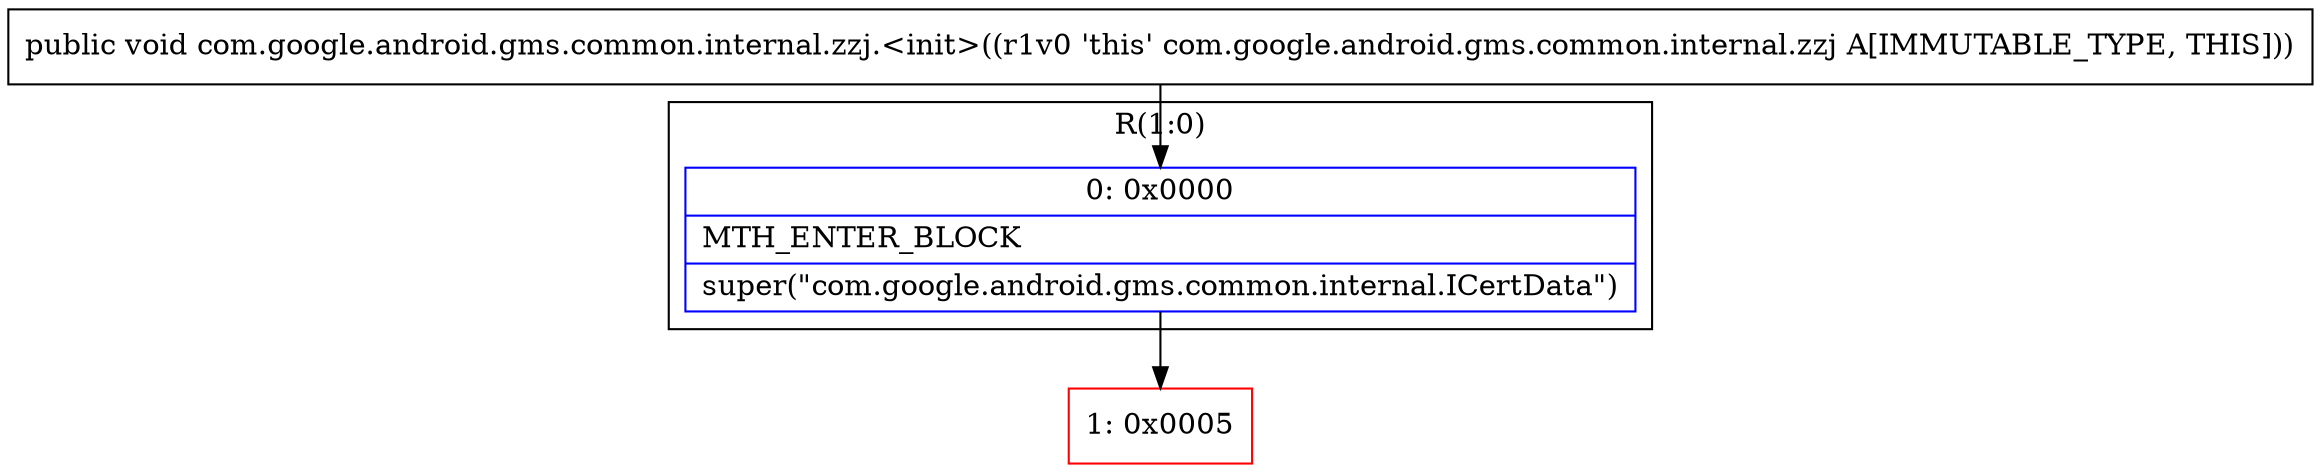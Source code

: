 digraph "CFG forcom.google.android.gms.common.internal.zzj.\<init\>()V" {
subgraph cluster_Region_1550036724 {
label = "R(1:0)";
node [shape=record,color=blue];
Node_0 [shape=record,label="{0\:\ 0x0000|MTH_ENTER_BLOCK\l|super(\"com.google.android.gms.common.internal.ICertData\")\l}"];
}
Node_1 [shape=record,color=red,label="{1\:\ 0x0005}"];
MethodNode[shape=record,label="{public void com.google.android.gms.common.internal.zzj.\<init\>((r1v0 'this' com.google.android.gms.common.internal.zzj A[IMMUTABLE_TYPE, THIS])) }"];
MethodNode -> Node_0;
Node_0 -> Node_1;
}

